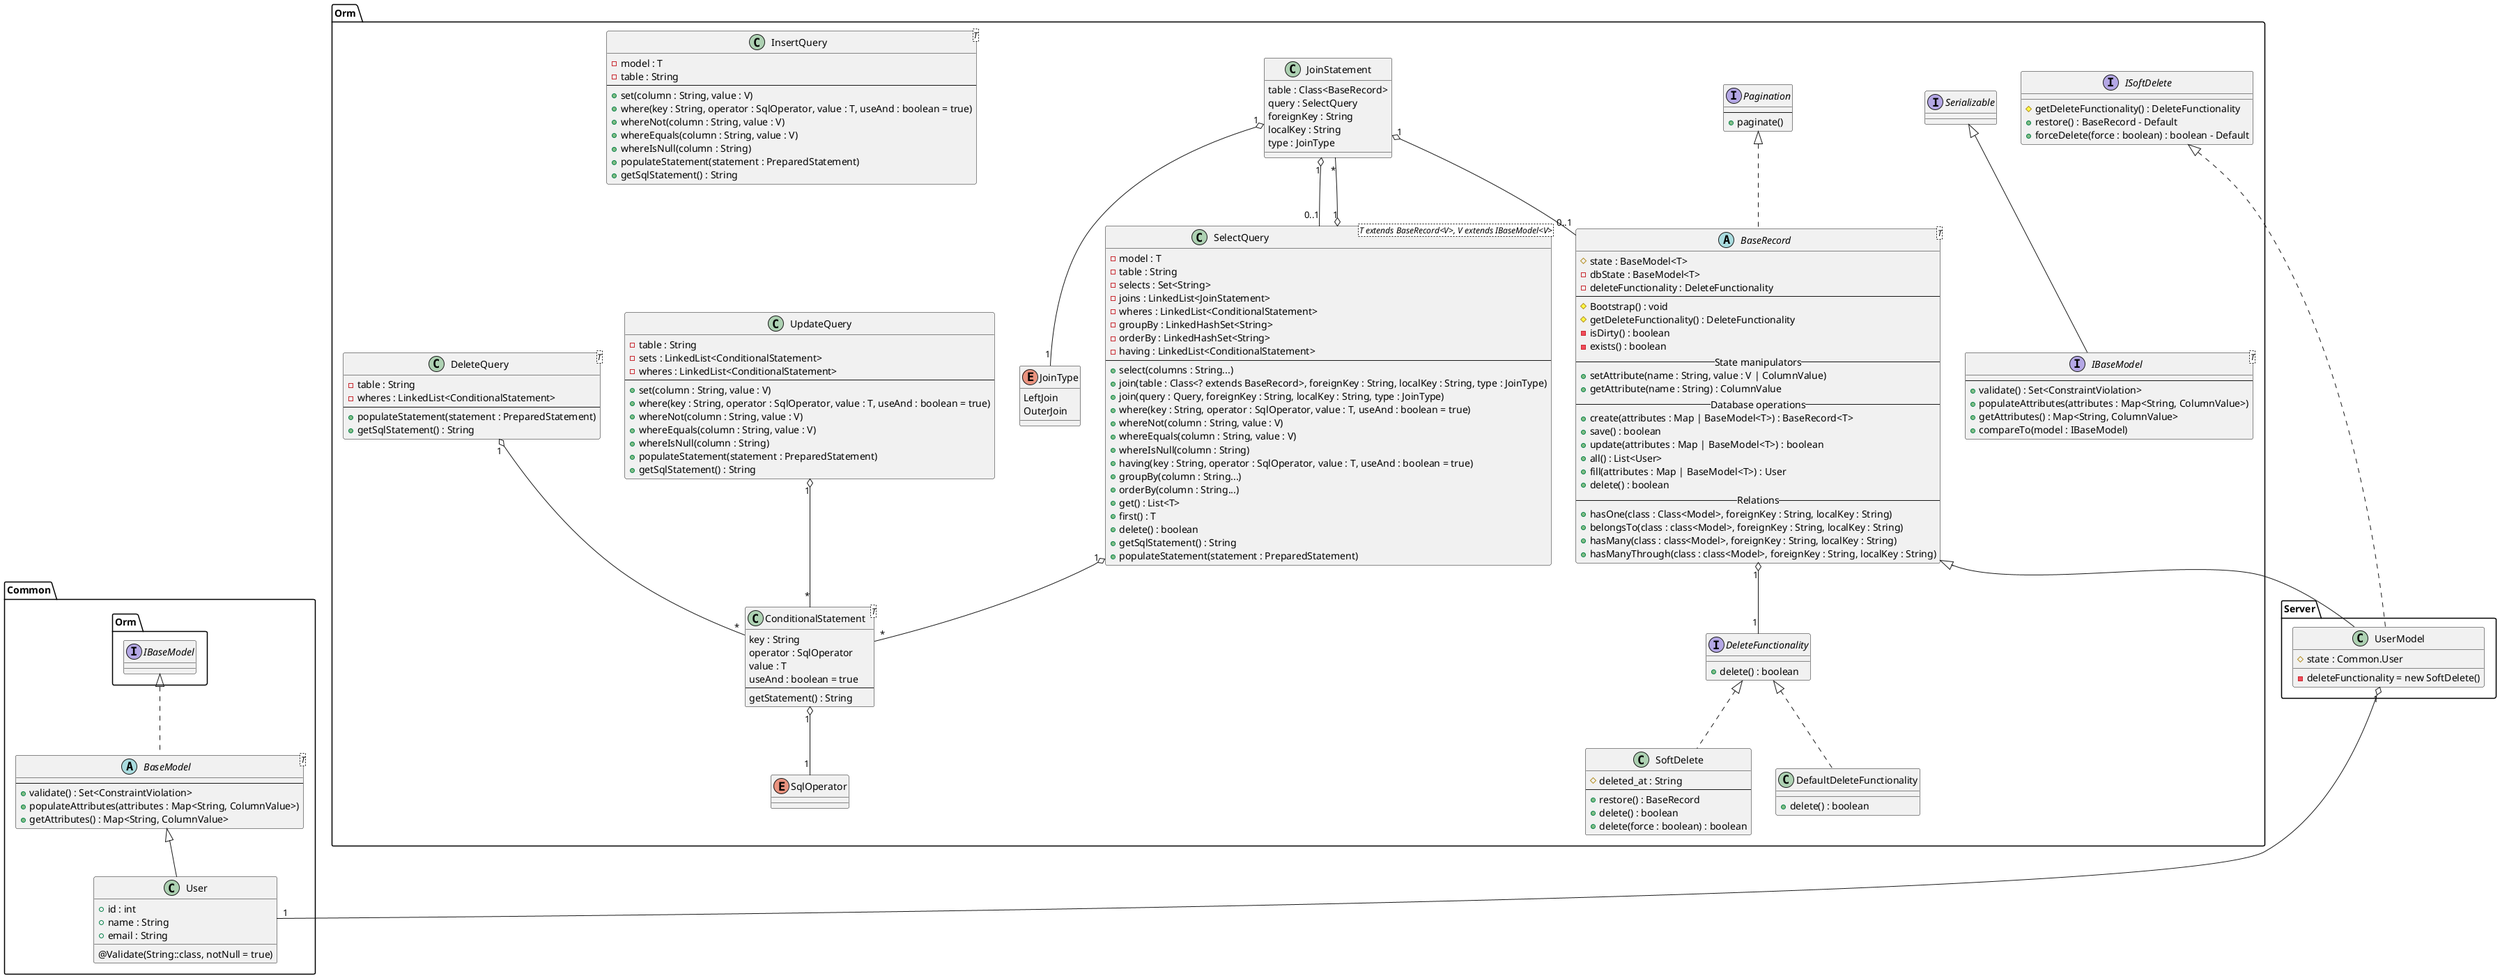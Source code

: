 @startuml

namespace Common {
    class User extends BaseModel {
        +id : int
        +name : String
        @Validate(String::class, notNull = true)
        +email : String
    }

    abstract class BaseModel<T> implements Orm.IBaseModel {
        ---
        +validate() : Set<ConstraintViolation>
        +populateAttributes(attributes : Map<String, ColumnValue>)
        +getAttributes() : Map<String, ColumnValue>
    }
}

namespace Orm {

    interface IBaseModel<T> extends Serializable {
        ---
        +validate() : Set<ConstraintViolation>
        +populateAttributes(attributes : Map<String, ColumnValue>)
        +getAttributes() : Map<String, ColumnValue>
        +compareTo(model : IBaseModel)
    }


    abstract class BaseRecord<T> implements Pagination {
        #state : BaseModel<T>
        -dbState : BaseModel<T>
        -deleteFunctionality : DeleteFunctionality
        ---
        #Bootstrap() : void
        #getDeleteFunctionality() : DeleteFunctionality
        -isDirty() : boolean
        -exists() : boolean
        -- State manipulators --
        +setAttribute(name : String, value : V | ColumnValue)
        +getAttribute(name : String) : ColumnValue
        -- Database operations --
        +create(attributes : Map | BaseModel<T>) : BaseRecord<T>
        +save() : boolean
        +update(attributes : Map | BaseModel<T>) : boolean
        +all() : List<User>
        +fill(attributes : Map | BaseModel<T>) : User
        +delete() : boolean
        -- Relations --
        +hasOne(class : Class<Model>, foreignKey : String, localKey : String)
        +belongsTo(class : class<Model>, foreignKey : String, localKey : String)
        +hasMany(class : class<Model>, foreignKey : String, localKey : String)
        +hasManyThrough(class : class<Model>, foreignKey : String, localKey : String)
    }


    interface Pagination {
        ---
        +paginate()
    }

    interface DeleteFunctionality {
        +delete() : boolean
    }

    BaseRecord "1" o-- "1" DeleteFunctionality

    class DefaultDeleteFunctionality implements DeleteFunctionality {
        +delete() : boolean
    }

    class SoftDelete implements DeleteFunctionality {
        #deleted_at : String
        ---
        +restore() : BaseRecord
        +delete() : boolean
        +delete(force : boolean) : boolean
    }

    interface ISoftDelete {
        #getDeleteFunctionality() : DeleteFunctionality
        +restore() : BaseRecord - Default
        +forceDelete(force : boolean) : boolean - Default
    }

    class SelectQuery<T extends BaseRecord<V>, V extends IBaseModel<V>> {
        -model : T
        -table : String
        -selects : Set<String>
        -joins : LinkedList<JoinStatement>
        -wheres : LinkedList<ConditionalStatement>
        -groupBy : LinkedHashSet<String>
        -orderBy : LinkedHashSet<String>
        -having : LinkedList<ConditionalStatement>
        ---
        +select(columns : String...)
        +join(table : Class<? extends BaseRecord>, foreignKey : String, localKey : String, type : JoinType)
        +join(query : Query, foreignKey : String, localKey : String, type : JoinType)
        +where(key : String, operator : SqlOperator, value : T, useAnd : boolean = true)
        +whereNot(column : String, value : V)
        +whereEquals(column : String, value : V)
        +whereIsNull(column : String)
        +having(key : String, operator : SqlOperator, value : T, useAnd : boolean = true)
        +groupBy(column : String...)
        +orderBy(column : String...)
        +get() : List<T>
        +first() : T
        +delete() : boolean
        +getSqlStatement() : String
        +populateStatement(statement : PreparedStatement)
    }

    SelectQuery "1" o-- "*" ConditionalStatement
    SelectQuery "1" o-- "*" JoinStatement

    class UpdateQuery {
        -table : String
        -sets : LinkedList<ConditionalStatement>
        -wheres : LinkedList<ConditionalStatement>
        ---
        +set(column : String, value : V)
        +where(key : String, operator : SqlOperator, value : T, useAnd : boolean = true)
        +whereNot(column : String, value : V)
        +whereEquals(column : String, value : V)
        +whereIsNull(column : String)
        +populateStatement(statement : PreparedStatement)
        +getSqlStatement() : String
    }

    UpdateQuery "1" o-- "*" ConditionalStatement

    class InsertQuery<T> {
        -model : T
        -table : String
        ---
        +set(column : String, value : V)
        +where(key : String, operator : SqlOperator, value : T, useAnd : boolean = true)
        +whereNot(column : String, value : V)
        +whereEquals(column : String, value : V)
        +whereIsNull(column : String)
        +populateStatement(statement : PreparedStatement)
        +getSqlStatement() : String
    }

    class DeleteQuery<T> {
        -table : String
        -wheres : LinkedList<ConditionalStatement>
        ---
        +populateStatement(statement : PreparedStatement)
        +getSqlStatement() : String
    }

    DeleteQuery "1" o-- "*" ConditionalStatement

    class ConditionalStatement<T> {
        key : String
        operator : SqlOperator
        value : T
        useAnd : boolean = true
        ---
        getStatement() : String
    }

    ConditionalStatement "1" o-- "1" SqlOperator

    class JoinStatement {
        table : Class<BaseRecord>
        query : SelectQuery
        foreignKey : String
        localKey : String
        type : JoinType
    }

    enum JoinType {
        LeftJoin
        OuterJoin
    }

    JoinStatement "1" o-- "1" JoinType
    JoinStatement "1" o-- "0..1" SelectQuery
    JoinStatement "1" o-- "0..1" BaseRecord

    enum SqlOperator {

    }


}

namespace Server {
    class UserModel extends Orm.BaseRecord implements Orm.ISoftDelete {
        #state : Common.User
        -deleteFunctionality = new SoftDelete()
    }

    UserModel "1" o--- "1" Common.User
}

@enduml